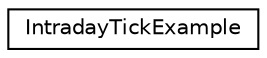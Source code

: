 digraph "Graphical Class Hierarchy"
{
  edge [fontname="Helvetica",fontsize="10",labelfontname="Helvetica",labelfontsize="10"];
  node [fontname="Helvetica",fontsize="10",shape=record];
  rankdir="LR";
  Node1 [label="IntradayTickExample",height=0.2,width=0.4,color="black", fillcolor="white", style="filled",URL="$class_intraday_tick_example.html"];
}

